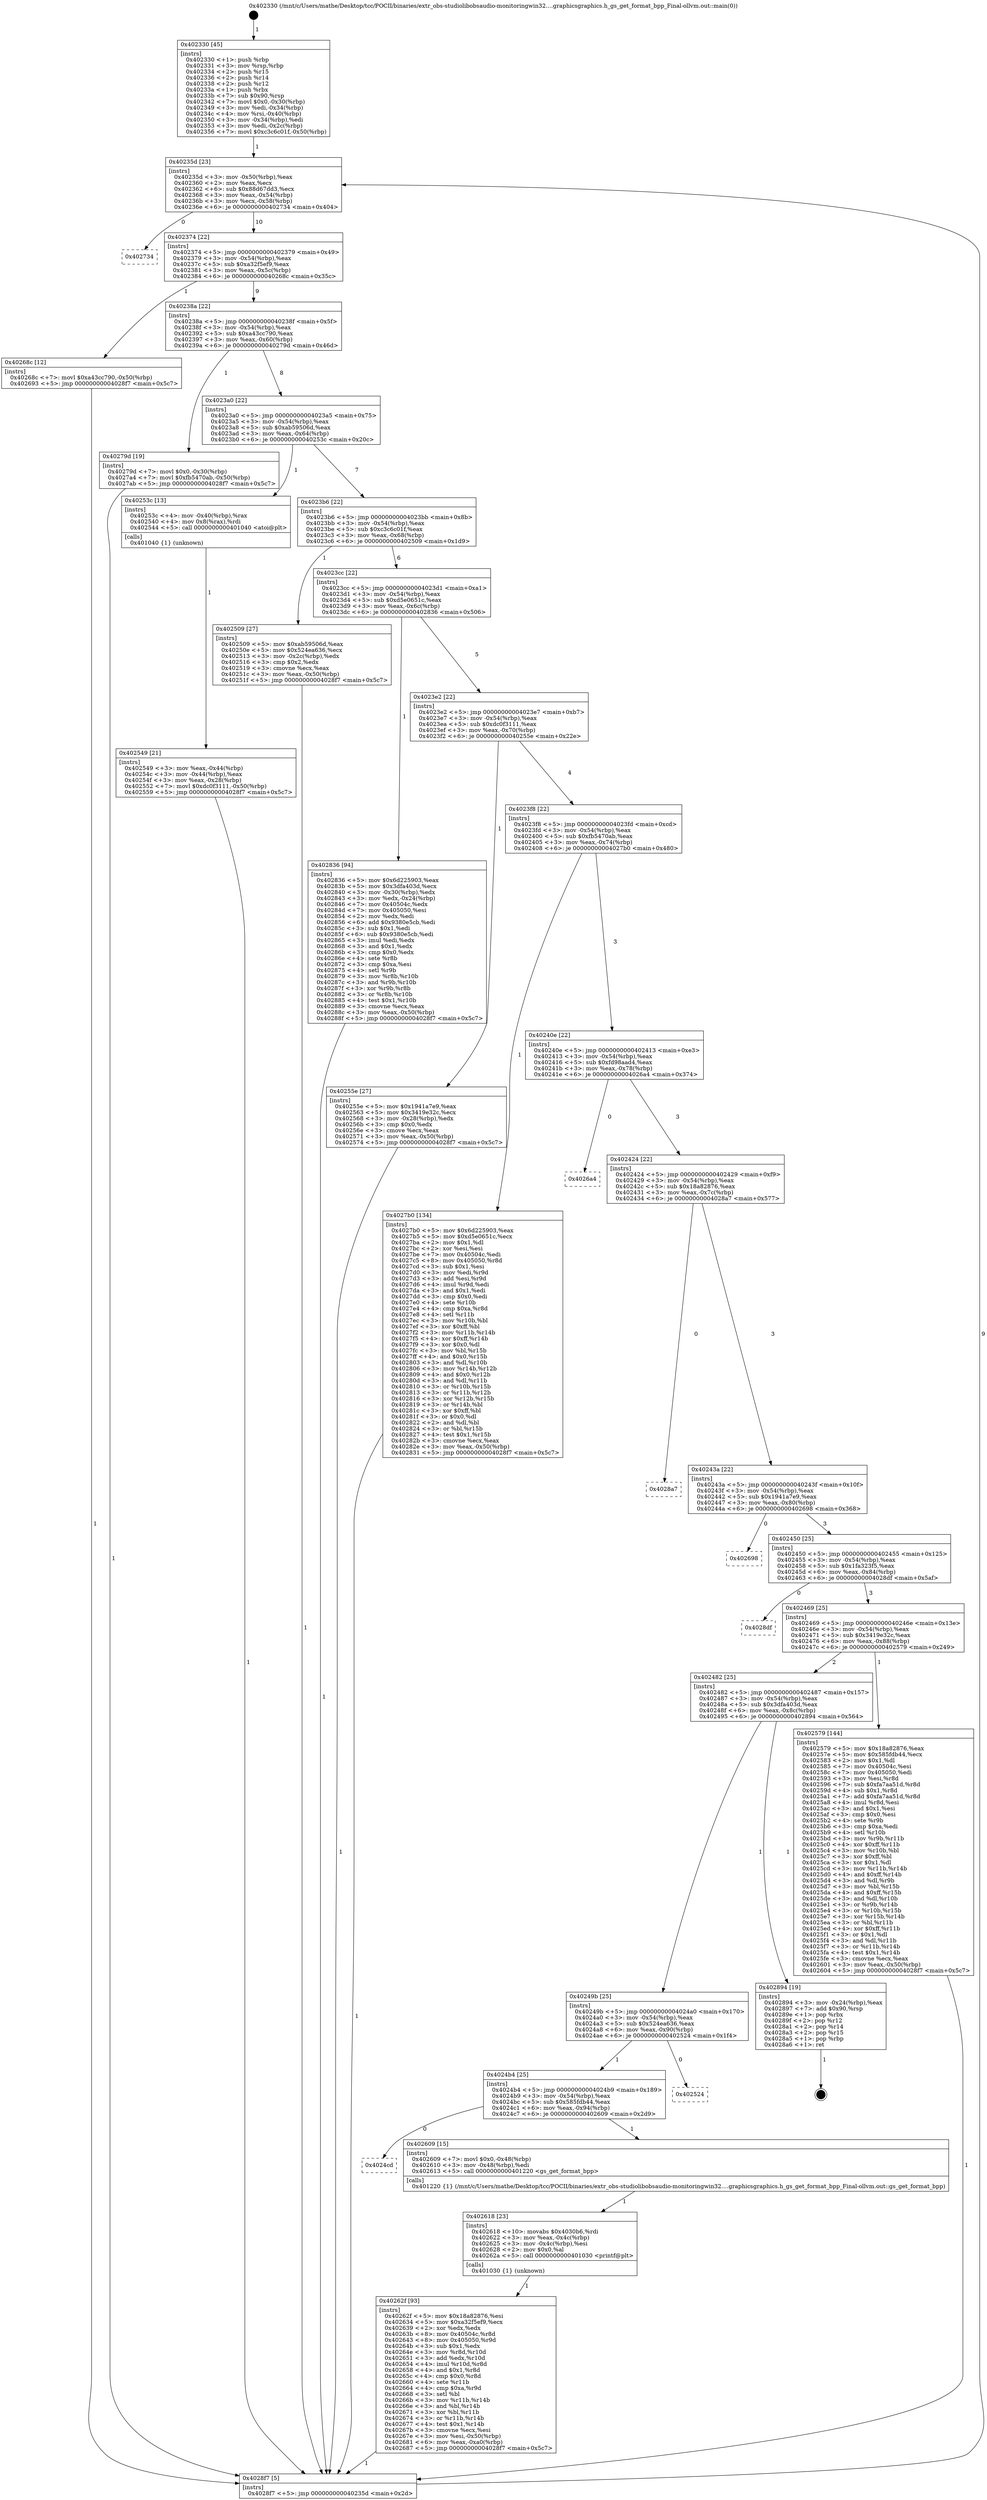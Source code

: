 digraph "0x402330" {
  label = "0x402330 (/mnt/c/Users/mathe/Desktop/tcc/POCII/binaries/extr_obs-studiolibobsaudio-monitoringwin32....graphicsgraphics.h_gs_get_format_bpp_Final-ollvm.out::main(0))"
  labelloc = "t"
  node[shape=record]

  Entry [label="",width=0.3,height=0.3,shape=circle,fillcolor=black,style=filled]
  "0x40235d" [label="{
     0x40235d [23]\l
     | [instrs]\l
     &nbsp;&nbsp;0x40235d \<+3\>: mov -0x50(%rbp),%eax\l
     &nbsp;&nbsp;0x402360 \<+2\>: mov %eax,%ecx\l
     &nbsp;&nbsp;0x402362 \<+6\>: sub $0x88d67dd3,%ecx\l
     &nbsp;&nbsp;0x402368 \<+3\>: mov %eax,-0x54(%rbp)\l
     &nbsp;&nbsp;0x40236b \<+3\>: mov %ecx,-0x58(%rbp)\l
     &nbsp;&nbsp;0x40236e \<+6\>: je 0000000000402734 \<main+0x404\>\l
  }"]
  "0x402734" [label="{
     0x402734\l
  }", style=dashed]
  "0x402374" [label="{
     0x402374 [22]\l
     | [instrs]\l
     &nbsp;&nbsp;0x402374 \<+5\>: jmp 0000000000402379 \<main+0x49\>\l
     &nbsp;&nbsp;0x402379 \<+3\>: mov -0x54(%rbp),%eax\l
     &nbsp;&nbsp;0x40237c \<+5\>: sub $0xa32f5ef9,%eax\l
     &nbsp;&nbsp;0x402381 \<+3\>: mov %eax,-0x5c(%rbp)\l
     &nbsp;&nbsp;0x402384 \<+6\>: je 000000000040268c \<main+0x35c\>\l
  }"]
  Exit [label="",width=0.3,height=0.3,shape=circle,fillcolor=black,style=filled,peripheries=2]
  "0x40268c" [label="{
     0x40268c [12]\l
     | [instrs]\l
     &nbsp;&nbsp;0x40268c \<+7\>: movl $0xa43cc790,-0x50(%rbp)\l
     &nbsp;&nbsp;0x402693 \<+5\>: jmp 00000000004028f7 \<main+0x5c7\>\l
  }"]
  "0x40238a" [label="{
     0x40238a [22]\l
     | [instrs]\l
     &nbsp;&nbsp;0x40238a \<+5\>: jmp 000000000040238f \<main+0x5f\>\l
     &nbsp;&nbsp;0x40238f \<+3\>: mov -0x54(%rbp),%eax\l
     &nbsp;&nbsp;0x402392 \<+5\>: sub $0xa43cc790,%eax\l
     &nbsp;&nbsp;0x402397 \<+3\>: mov %eax,-0x60(%rbp)\l
     &nbsp;&nbsp;0x40239a \<+6\>: je 000000000040279d \<main+0x46d\>\l
  }"]
  "0x40262f" [label="{
     0x40262f [93]\l
     | [instrs]\l
     &nbsp;&nbsp;0x40262f \<+5\>: mov $0x18a82876,%esi\l
     &nbsp;&nbsp;0x402634 \<+5\>: mov $0xa32f5ef9,%ecx\l
     &nbsp;&nbsp;0x402639 \<+2\>: xor %edx,%edx\l
     &nbsp;&nbsp;0x40263b \<+8\>: mov 0x40504c,%r8d\l
     &nbsp;&nbsp;0x402643 \<+8\>: mov 0x405050,%r9d\l
     &nbsp;&nbsp;0x40264b \<+3\>: sub $0x1,%edx\l
     &nbsp;&nbsp;0x40264e \<+3\>: mov %r8d,%r10d\l
     &nbsp;&nbsp;0x402651 \<+3\>: add %edx,%r10d\l
     &nbsp;&nbsp;0x402654 \<+4\>: imul %r10d,%r8d\l
     &nbsp;&nbsp;0x402658 \<+4\>: and $0x1,%r8d\l
     &nbsp;&nbsp;0x40265c \<+4\>: cmp $0x0,%r8d\l
     &nbsp;&nbsp;0x402660 \<+4\>: sete %r11b\l
     &nbsp;&nbsp;0x402664 \<+4\>: cmp $0xa,%r9d\l
     &nbsp;&nbsp;0x402668 \<+3\>: setl %bl\l
     &nbsp;&nbsp;0x40266b \<+3\>: mov %r11b,%r14b\l
     &nbsp;&nbsp;0x40266e \<+3\>: and %bl,%r14b\l
     &nbsp;&nbsp;0x402671 \<+3\>: xor %bl,%r11b\l
     &nbsp;&nbsp;0x402674 \<+3\>: or %r11b,%r14b\l
     &nbsp;&nbsp;0x402677 \<+4\>: test $0x1,%r14b\l
     &nbsp;&nbsp;0x40267b \<+3\>: cmovne %ecx,%esi\l
     &nbsp;&nbsp;0x40267e \<+3\>: mov %esi,-0x50(%rbp)\l
     &nbsp;&nbsp;0x402681 \<+6\>: mov %eax,-0xa0(%rbp)\l
     &nbsp;&nbsp;0x402687 \<+5\>: jmp 00000000004028f7 \<main+0x5c7\>\l
  }"]
  "0x40279d" [label="{
     0x40279d [19]\l
     | [instrs]\l
     &nbsp;&nbsp;0x40279d \<+7\>: movl $0x0,-0x30(%rbp)\l
     &nbsp;&nbsp;0x4027a4 \<+7\>: movl $0xfb5470ab,-0x50(%rbp)\l
     &nbsp;&nbsp;0x4027ab \<+5\>: jmp 00000000004028f7 \<main+0x5c7\>\l
  }"]
  "0x4023a0" [label="{
     0x4023a0 [22]\l
     | [instrs]\l
     &nbsp;&nbsp;0x4023a0 \<+5\>: jmp 00000000004023a5 \<main+0x75\>\l
     &nbsp;&nbsp;0x4023a5 \<+3\>: mov -0x54(%rbp),%eax\l
     &nbsp;&nbsp;0x4023a8 \<+5\>: sub $0xab59506d,%eax\l
     &nbsp;&nbsp;0x4023ad \<+3\>: mov %eax,-0x64(%rbp)\l
     &nbsp;&nbsp;0x4023b0 \<+6\>: je 000000000040253c \<main+0x20c\>\l
  }"]
  "0x402618" [label="{
     0x402618 [23]\l
     | [instrs]\l
     &nbsp;&nbsp;0x402618 \<+10\>: movabs $0x4030b6,%rdi\l
     &nbsp;&nbsp;0x402622 \<+3\>: mov %eax,-0x4c(%rbp)\l
     &nbsp;&nbsp;0x402625 \<+3\>: mov -0x4c(%rbp),%esi\l
     &nbsp;&nbsp;0x402628 \<+2\>: mov $0x0,%al\l
     &nbsp;&nbsp;0x40262a \<+5\>: call 0000000000401030 \<printf@plt\>\l
     | [calls]\l
     &nbsp;&nbsp;0x401030 \{1\} (unknown)\l
  }"]
  "0x40253c" [label="{
     0x40253c [13]\l
     | [instrs]\l
     &nbsp;&nbsp;0x40253c \<+4\>: mov -0x40(%rbp),%rax\l
     &nbsp;&nbsp;0x402540 \<+4\>: mov 0x8(%rax),%rdi\l
     &nbsp;&nbsp;0x402544 \<+5\>: call 0000000000401040 \<atoi@plt\>\l
     | [calls]\l
     &nbsp;&nbsp;0x401040 \{1\} (unknown)\l
  }"]
  "0x4023b6" [label="{
     0x4023b6 [22]\l
     | [instrs]\l
     &nbsp;&nbsp;0x4023b6 \<+5\>: jmp 00000000004023bb \<main+0x8b\>\l
     &nbsp;&nbsp;0x4023bb \<+3\>: mov -0x54(%rbp),%eax\l
     &nbsp;&nbsp;0x4023be \<+5\>: sub $0xc3c6c01f,%eax\l
     &nbsp;&nbsp;0x4023c3 \<+3\>: mov %eax,-0x68(%rbp)\l
     &nbsp;&nbsp;0x4023c6 \<+6\>: je 0000000000402509 \<main+0x1d9\>\l
  }"]
  "0x4024cd" [label="{
     0x4024cd\l
  }", style=dashed]
  "0x402509" [label="{
     0x402509 [27]\l
     | [instrs]\l
     &nbsp;&nbsp;0x402509 \<+5\>: mov $0xab59506d,%eax\l
     &nbsp;&nbsp;0x40250e \<+5\>: mov $0x524ea636,%ecx\l
     &nbsp;&nbsp;0x402513 \<+3\>: mov -0x2c(%rbp),%edx\l
     &nbsp;&nbsp;0x402516 \<+3\>: cmp $0x2,%edx\l
     &nbsp;&nbsp;0x402519 \<+3\>: cmovne %ecx,%eax\l
     &nbsp;&nbsp;0x40251c \<+3\>: mov %eax,-0x50(%rbp)\l
     &nbsp;&nbsp;0x40251f \<+5\>: jmp 00000000004028f7 \<main+0x5c7\>\l
  }"]
  "0x4023cc" [label="{
     0x4023cc [22]\l
     | [instrs]\l
     &nbsp;&nbsp;0x4023cc \<+5\>: jmp 00000000004023d1 \<main+0xa1\>\l
     &nbsp;&nbsp;0x4023d1 \<+3\>: mov -0x54(%rbp),%eax\l
     &nbsp;&nbsp;0x4023d4 \<+5\>: sub $0xd5e0651c,%eax\l
     &nbsp;&nbsp;0x4023d9 \<+3\>: mov %eax,-0x6c(%rbp)\l
     &nbsp;&nbsp;0x4023dc \<+6\>: je 0000000000402836 \<main+0x506\>\l
  }"]
  "0x4028f7" [label="{
     0x4028f7 [5]\l
     | [instrs]\l
     &nbsp;&nbsp;0x4028f7 \<+5\>: jmp 000000000040235d \<main+0x2d\>\l
  }"]
  "0x402330" [label="{
     0x402330 [45]\l
     | [instrs]\l
     &nbsp;&nbsp;0x402330 \<+1\>: push %rbp\l
     &nbsp;&nbsp;0x402331 \<+3\>: mov %rsp,%rbp\l
     &nbsp;&nbsp;0x402334 \<+2\>: push %r15\l
     &nbsp;&nbsp;0x402336 \<+2\>: push %r14\l
     &nbsp;&nbsp;0x402338 \<+2\>: push %r12\l
     &nbsp;&nbsp;0x40233a \<+1\>: push %rbx\l
     &nbsp;&nbsp;0x40233b \<+7\>: sub $0x90,%rsp\l
     &nbsp;&nbsp;0x402342 \<+7\>: movl $0x0,-0x30(%rbp)\l
     &nbsp;&nbsp;0x402349 \<+3\>: mov %edi,-0x34(%rbp)\l
     &nbsp;&nbsp;0x40234c \<+4\>: mov %rsi,-0x40(%rbp)\l
     &nbsp;&nbsp;0x402350 \<+3\>: mov -0x34(%rbp),%edi\l
     &nbsp;&nbsp;0x402353 \<+3\>: mov %edi,-0x2c(%rbp)\l
     &nbsp;&nbsp;0x402356 \<+7\>: movl $0xc3c6c01f,-0x50(%rbp)\l
  }"]
  "0x402549" [label="{
     0x402549 [21]\l
     | [instrs]\l
     &nbsp;&nbsp;0x402549 \<+3\>: mov %eax,-0x44(%rbp)\l
     &nbsp;&nbsp;0x40254c \<+3\>: mov -0x44(%rbp),%eax\l
     &nbsp;&nbsp;0x40254f \<+3\>: mov %eax,-0x28(%rbp)\l
     &nbsp;&nbsp;0x402552 \<+7\>: movl $0xdc0f3111,-0x50(%rbp)\l
     &nbsp;&nbsp;0x402559 \<+5\>: jmp 00000000004028f7 \<main+0x5c7\>\l
  }"]
  "0x402609" [label="{
     0x402609 [15]\l
     | [instrs]\l
     &nbsp;&nbsp;0x402609 \<+7\>: movl $0x0,-0x48(%rbp)\l
     &nbsp;&nbsp;0x402610 \<+3\>: mov -0x48(%rbp),%edi\l
     &nbsp;&nbsp;0x402613 \<+5\>: call 0000000000401220 \<gs_get_format_bpp\>\l
     | [calls]\l
     &nbsp;&nbsp;0x401220 \{1\} (/mnt/c/Users/mathe/Desktop/tcc/POCII/binaries/extr_obs-studiolibobsaudio-monitoringwin32....graphicsgraphics.h_gs_get_format_bpp_Final-ollvm.out::gs_get_format_bpp)\l
  }"]
  "0x402836" [label="{
     0x402836 [94]\l
     | [instrs]\l
     &nbsp;&nbsp;0x402836 \<+5\>: mov $0x6d225903,%eax\l
     &nbsp;&nbsp;0x40283b \<+5\>: mov $0x3dfa403d,%ecx\l
     &nbsp;&nbsp;0x402840 \<+3\>: mov -0x30(%rbp),%edx\l
     &nbsp;&nbsp;0x402843 \<+3\>: mov %edx,-0x24(%rbp)\l
     &nbsp;&nbsp;0x402846 \<+7\>: mov 0x40504c,%edx\l
     &nbsp;&nbsp;0x40284d \<+7\>: mov 0x405050,%esi\l
     &nbsp;&nbsp;0x402854 \<+2\>: mov %edx,%edi\l
     &nbsp;&nbsp;0x402856 \<+6\>: add $0x9380e5cb,%edi\l
     &nbsp;&nbsp;0x40285c \<+3\>: sub $0x1,%edi\l
     &nbsp;&nbsp;0x40285f \<+6\>: sub $0x9380e5cb,%edi\l
     &nbsp;&nbsp;0x402865 \<+3\>: imul %edi,%edx\l
     &nbsp;&nbsp;0x402868 \<+3\>: and $0x1,%edx\l
     &nbsp;&nbsp;0x40286b \<+3\>: cmp $0x0,%edx\l
     &nbsp;&nbsp;0x40286e \<+4\>: sete %r8b\l
     &nbsp;&nbsp;0x402872 \<+3\>: cmp $0xa,%esi\l
     &nbsp;&nbsp;0x402875 \<+4\>: setl %r9b\l
     &nbsp;&nbsp;0x402879 \<+3\>: mov %r8b,%r10b\l
     &nbsp;&nbsp;0x40287c \<+3\>: and %r9b,%r10b\l
     &nbsp;&nbsp;0x40287f \<+3\>: xor %r9b,%r8b\l
     &nbsp;&nbsp;0x402882 \<+3\>: or %r8b,%r10b\l
     &nbsp;&nbsp;0x402885 \<+4\>: test $0x1,%r10b\l
     &nbsp;&nbsp;0x402889 \<+3\>: cmovne %ecx,%eax\l
     &nbsp;&nbsp;0x40288c \<+3\>: mov %eax,-0x50(%rbp)\l
     &nbsp;&nbsp;0x40288f \<+5\>: jmp 00000000004028f7 \<main+0x5c7\>\l
  }"]
  "0x4023e2" [label="{
     0x4023e2 [22]\l
     | [instrs]\l
     &nbsp;&nbsp;0x4023e2 \<+5\>: jmp 00000000004023e7 \<main+0xb7\>\l
     &nbsp;&nbsp;0x4023e7 \<+3\>: mov -0x54(%rbp),%eax\l
     &nbsp;&nbsp;0x4023ea \<+5\>: sub $0xdc0f3111,%eax\l
     &nbsp;&nbsp;0x4023ef \<+3\>: mov %eax,-0x70(%rbp)\l
     &nbsp;&nbsp;0x4023f2 \<+6\>: je 000000000040255e \<main+0x22e\>\l
  }"]
  "0x4024b4" [label="{
     0x4024b4 [25]\l
     | [instrs]\l
     &nbsp;&nbsp;0x4024b4 \<+5\>: jmp 00000000004024b9 \<main+0x189\>\l
     &nbsp;&nbsp;0x4024b9 \<+3\>: mov -0x54(%rbp),%eax\l
     &nbsp;&nbsp;0x4024bc \<+5\>: sub $0x585fdb44,%eax\l
     &nbsp;&nbsp;0x4024c1 \<+6\>: mov %eax,-0x94(%rbp)\l
     &nbsp;&nbsp;0x4024c7 \<+6\>: je 0000000000402609 \<main+0x2d9\>\l
  }"]
  "0x40255e" [label="{
     0x40255e [27]\l
     | [instrs]\l
     &nbsp;&nbsp;0x40255e \<+5\>: mov $0x1941a7e9,%eax\l
     &nbsp;&nbsp;0x402563 \<+5\>: mov $0x3419e32c,%ecx\l
     &nbsp;&nbsp;0x402568 \<+3\>: mov -0x28(%rbp),%edx\l
     &nbsp;&nbsp;0x40256b \<+3\>: cmp $0x0,%edx\l
     &nbsp;&nbsp;0x40256e \<+3\>: cmove %ecx,%eax\l
     &nbsp;&nbsp;0x402571 \<+3\>: mov %eax,-0x50(%rbp)\l
     &nbsp;&nbsp;0x402574 \<+5\>: jmp 00000000004028f7 \<main+0x5c7\>\l
  }"]
  "0x4023f8" [label="{
     0x4023f8 [22]\l
     | [instrs]\l
     &nbsp;&nbsp;0x4023f8 \<+5\>: jmp 00000000004023fd \<main+0xcd\>\l
     &nbsp;&nbsp;0x4023fd \<+3\>: mov -0x54(%rbp),%eax\l
     &nbsp;&nbsp;0x402400 \<+5\>: sub $0xfb5470ab,%eax\l
     &nbsp;&nbsp;0x402405 \<+3\>: mov %eax,-0x74(%rbp)\l
     &nbsp;&nbsp;0x402408 \<+6\>: je 00000000004027b0 \<main+0x480\>\l
  }"]
  "0x402524" [label="{
     0x402524\l
  }", style=dashed]
  "0x4027b0" [label="{
     0x4027b0 [134]\l
     | [instrs]\l
     &nbsp;&nbsp;0x4027b0 \<+5\>: mov $0x6d225903,%eax\l
     &nbsp;&nbsp;0x4027b5 \<+5\>: mov $0xd5e0651c,%ecx\l
     &nbsp;&nbsp;0x4027ba \<+2\>: mov $0x1,%dl\l
     &nbsp;&nbsp;0x4027bc \<+2\>: xor %esi,%esi\l
     &nbsp;&nbsp;0x4027be \<+7\>: mov 0x40504c,%edi\l
     &nbsp;&nbsp;0x4027c5 \<+8\>: mov 0x405050,%r8d\l
     &nbsp;&nbsp;0x4027cd \<+3\>: sub $0x1,%esi\l
     &nbsp;&nbsp;0x4027d0 \<+3\>: mov %edi,%r9d\l
     &nbsp;&nbsp;0x4027d3 \<+3\>: add %esi,%r9d\l
     &nbsp;&nbsp;0x4027d6 \<+4\>: imul %r9d,%edi\l
     &nbsp;&nbsp;0x4027da \<+3\>: and $0x1,%edi\l
     &nbsp;&nbsp;0x4027dd \<+3\>: cmp $0x0,%edi\l
     &nbsp;&nbsp;0x4027e0 \<+4\>: sete %r10b\l
     &nbsp;&nbsp;0x4027e4 \<+4\>: cmp $0xa,%r8d\l
     &nbsp;&nbsp;0x4027e8 \<+4\>: setl %r11b\l
     &nbsp;&nbsp;0x4027ec \<+3\>: mov %r10b,%bl\l
     &nbsp;&nbsp;0x4027ef \<+3\>: xor $0xff,%bl\l
     &nbsp;&nbsp;0x4027f2 \<+3\>: mov %r11b,%r14b\l
     &nbsp;&nbsp;0x4027f5 \<+4\>: xor $0xff,%r14b\l
     &nbsp;&nbsp;0x4027f9 \<+3\>: xor $0x0,%dl\l
     &nbsp;&nbsp;0x4027fc \<+3\>: mov %bl,%r15b\l
     &nbsp;&nbsp;0x4027ff \<+4\>: and $0x0,%r15b\l
     &nbsp;&nbsp;0x402803 \<+3\>: and %dl,%r10b\l
     &nbsp;&nbsp;0x402806 \<+3\>: mov %r14b,%r12b\l
     &nbsp;&nbsp;0x402809 \<+4\>: and $0x0,%r12b\l
     &nbsp;&nbsp;0x40280d \<+3\>: and %dl,%r11b\l
     &nbsp;&nbsp;0x402810 \<+3\>: or %r10b,%r15b\l
     &nbsp;&nbsp;0x402813 \<+3\>: or %r11b,%r12b\l
     &nbsp;&nbsp;0x402816 \<+3\>: xor %r12b,%r15b\l
     &nbsp;&nbsp;0x402819 \<+3\>: or %r14b,%bl\l
     &nbsp;&nbsp;0x40281c \<+3\>: xor $0xff,%bl\l
     &nbsp;&nbsp;0x40281f \<+3\>: or $0x0,%dl\l
     &nbsp;&nbsp;0x402822 \<+2\>: and %dl,%bl\l
     &nbsp;&nbsp;0x402824 \<+3\>: or %bl,%r15b\l
     &nbsp;&nbsp;0x402827 \<+4\>: test $0x1,%r15b\l
     &nbsp;&nbsp;0x40282b \<+3\>: cmovne %ecx,%eax\l
     &nbsp;&nbsp;0x40282e \<+3\>: mov %eax,-0x50(%rbp)\l
     &nbsp;&nbsp;0x402831 \<+5\>: jmp 00000000004028f7 \<main+0x5c7\>\l
  }"]
  "0x40240e" [label="{
     0x40240e [22]\l
     | [instrs]\l
     &nbsp;&nbsp;0x40240e \<+5\>: jmp 0000000000402413 \<main+0xe3\>\l
     &nbsp;&nbsp;0x402413 \<+3\>: mov -0x54(%rbp),%eax\l
     &nbsp;&nbsp;0x402416 \<+5\>: sub $0xfd98aad4,%eax\l
     &nbsp;&nbsp;0x40241b \<+3\>: mov %eax,-0x78(%rbp)\l
     &nbsp;&nbsp;0x40241e \<+6\>: je 00000000004026a4 \<main+0x374\>\l
  }"]
  "0x40249b" [label="{
     0x40249b [25]\l
     | [instrs]\l
     &nbsp;&nbsp;0x40249b \<+5\>: jmp 00000000004024a0 \<main+0x170\>\l
     &nbsp;&nbsp;0x4024a0 \<+3\>: mov -0x54(%rbp),%eax\l
     &nbsp;&nbsp;0x4024a3 \<+5\>: sub $0x524ea636,%eax\l
     &nbsp;&nbsp;0x4024a8 \<+6\>: mov %eax,-0x90(%rbp)\l
     &nbsp;&nbsp;0x4024ae \<+6\>: je 0000000000402524 \<main+0x1f4\>\l
  }"]
  "0x4026a4" [label="{
     0x4026a4\l
  }", style=dashed]
  "0x402424" [label="{
     0x402424 [22]\l
     | [instrs]\l
     &nbsp;&nbsp;0x402424 \<+5\>: jmp 0000000000402429 \<main+0xf9\>\l
     &nbsp;&nbsp;0x402429 \<+3\>: mov -0x54(%rbp),%eax\l
     &nbsp;&nbsp;0x40242c \<+5\>: sub $0x18a82876,%eax\l
     &nbsp;&nbsp;0x402431 \<+3\>: mov %eax,-0x7c(%rbp)\l
     &nbsp;&nbsp;0x402434 \<+6\>: je 00000000004028a7 \<main+0x577\>\l
  }"]
  "0x402894" [label="{
     0x402894 [19]\l
     | [instrs]\l
     &nbsp;&nbsp;0x402894 \<+3\>: mov -0x24(%rbp),%eax\l
     &nbsp;&nbsp;0x402897 \<+7\>: add $0x90,%rsp\l
     &nbsp;&nbsp;0x40289e \<+1\>: pop %rbx\l
     &nbsp;&nbsp;0x40289f \<+2\>: pop %r12\l
     &nbsp;&nbsp;0x4028a1 \<+2\>: pop %r14\l
     &nbsp;&nbsp;0x4028a3 \<+2\>: pop %r15\l
     &nbsp;&nbsp;0x4028a5 \<+1\>: pop %rbp\l
     &nbsp;&nbsp;0x4028a6 \<+1\>: ret\l
  }"]
  "0x4028a7" [label="{
     0x4028a7\l
  }", style=dashed]
  "0x40243a" [label="{
     0x40243a [22]\l
     | [instrs]\l
     &nbsp;&nbsp;0x40243a \<+5\>: jmp 000000000040243f \<main+0x10f\>\l
     &nbsp;&nbsp;0x40243f \<+3\>: mov -0x54(%rbp),%eax\l
     &nbsp;&nbsp;0x402442 \<+5\>: sub $0x1941a7e9,%eax\l
     &nbsp;&nbsp;0x402447 \<+3\>: mov %eax,-0x80(%rbp)\l
     &nbsp;&nbsp;0x40244a \<+6\>: je 0000000000402698 \<main+0x368\>\l
  }"]
  "0x402482" [label="{
     0x402482 [25]\l
     | [instrs]\l
     &nbsp;&nbsp;0x402482 \<+5\>: jmp 0000000000402487 \<main+0x157\>\l
     &nbsp;&nbsp;0x402487 \<+3\>: mov -0x54(%rbp),%eax\l
     &nbsp;&nbsp;0x40248a \<+5\>: sub $0x3dfa403d,%eax\l
     &nbsp;&nbsp;0x40248f \<+6\>: mov %eax,-0x8c(%rbp)\l
     &nbsp;&nbsp;0x402495 \<+6\>: je 0000000000402894 \<main+0x564\>\l
  }"]
  "0x402698" [label="{
     0x402698\l
  }", style=dashed]
  "0x402450" [label="{
     0x402450 [25]\l
     | [instrs]\l
     &nbsp;&nbsp;0x402450 \<+5\>: jmp 0000000000402455 \<main+0x125\>\l
     &nbsp;&nbsp;0x402455 \<+3\>: mov -0x54(%rbp),%eax\l
     &nbsp;&nbsp;0x402458 \<+5\>: sub $0x1fa323f5,%eax\l
     &nbsp;&nbsp;0x40245d \<+6\>: mov %eax,-0x84(%rbp)\l
     &nbsp;&nbsp;0x402463 \<+6\>: je 00000000004028df \<main+0x5af\>\l
  }"]
  "0x402579" [label="{
     0x402579 [144]\l
     | [instrs]\l
     &nbsp;&nbsp;0x402579 \<+5\>: mov $0x18a82876,%eax\l
     &nbsp;&nbsp;0x40257e \<+5\>: mov $0x585fdb44,%ecx\l
     &nbsp;&nbsp;0x402583 \<+2\>: mov $0x1,%dl\l
     &nbsp;&nbsp;0x402585 \<+7\>: mov 0x40504c,%esi\l
     &nbsp;&nbsp;0x40258c \<+7\>: mov 0x405050,%edi\l
     &nbsp;&nbsp;0x402593 \<+3\>: mov %esi,%r8d\l
     &nbsp;&nbsp;0x402596 \<+7\>: sub $0xfa7aa51d,%r8d\l
     &nbsp;&nbsp;0x40259d \<+4\>: sub $0x1,%r8d\l
     &nbsp;&nbsp;0x4025a1 \<+7\>: add $0xfa7aa51d,%r8d\l
     &nbsp;&nbsp;0x4025a8 \<+4\>: imul %r8d,%esi\l
     &nbsp;&nbsp;0x4025ac \<+3\>: and $0x1,%esi\l
     &nbsp;&nbsp;0x4025af \<+3\>: cmp $0x0,%esi\l
     &nbsp;&nbsp;0x4025b2 \<+4\>: sete %r9b\l
     &nbsp;&nbsp;0x4025b6 \<+3\>: cmp $0xa,%edi\l
     &nbsp;&nbsp;0x4025b9 \<+4\>: setl %r10b\l
     &nbsp;&nbsp;0x4025bd \<+3\>: mov %r9b,%r11b\l
     &nbsp;&nbsp;0x4025c0 \<+4\>: xor $0xff,%r11b\l
     &nbsp;&nbsp;0x4025c4 \<+3\>: mov %r10b,%bl\l
     &nbsp;&nbsp;0x4025c7 \<+3\>: xor $0xff,%bl\l
     &nbsp;&nbsp;0x4025ca \<+3\>: xor $0x1,%dl\l
     &nbsp;&nbsp;0x4025cd \<+3\>: mov %r11b,%r14b\l
     &nbsp;&nbsp;0x4025d0 \<+4\>: and $0xff,%r14b\l
     &nbsp;&nbsp;0x4025d4 \<+3\>: and %dl,%r9b\l
     &nbsp;&nbsp;0x4025d7 \<+3\>: mov %bl,%r15b\l
     &nbsp;&nbsp;0x4025da \<+4\>: and $0xff,%r15b\l
     &nbsp;&nbsp;0x4025de \<+3\>: and %dl,%r10b\l
     &nbsp;&nbsp;0x4025e1 \<+3\>: or %r9b,%r14b\l
     &nbsp;&nbsp;0x4025e4 \<+3\>: or %r10b,%r15b\l
     &nbsp;&nbsp;0x4025e7 \<+3\>: xor %r15b,%r14b\l
     &nbsp;&nbsp;0x4025ea \<+3\>: or %bl,%r11b\l
     &nbsp;&nbsp;0x4025ed \<+4\>: xor $0xff,%r11b\l
     &nbsp;&nbsp;0x4025f1 \<+3\>: or $0x1,%dl\l
     &nbsp;&nbsp;0x4025f4 \<+3\>: and %dl,%r11b\l
     &nbsp;&nbsp;0x4025f7 \<+3\>: or %r11b,%r14b\l
     &nbsp;&nbsp;0x4025fa \<+4\>: test $0x1,%r14b\l
     &nbsp;&nbsp;0x4025fe \<+3\>: cmovne %ecx,%eax\l
     &nbsp;&nbsp;0x402601 \<+3\>: mov %eax,-0x50(%rbp)\l
     &nbsp;&nbsp;0x402604 \<+5\>: jmp 00000000004028f7 \<main+0x5c7\>\l
  }"]
  "0x4028df" [label="{
     0x4028df\l
  }", style=dashed]
  "0x402469" [label="{
     0x402469 [25]\l
     | [instrs]\l
     &nbsp;&nbsp;0x402469 \<+5\>: jmp 000000000040246e \<main+0x13e\>\l
     &nbsp;&nbsp;0x40246e \<+3\>: mov -0x54(%rbp),%eax\l
     &nbsp;&nbsp;0x402471 \<+5\>: sub $0x3419e32c,%eax\l
     &nbsp;&nbsp;0x402476 \<+6\>: mov %eax,-0x88(%rbp)\l
     &nbsp;&nbsp;0x40247c \<+6\>: je 0000000000402579 \<main+0x249\>\l
  }"]
  Entry -> "0x402330" [label=" 1"]
  "0x40235d" -> "0x402734" [label=" 0"]
  "0x40235d" -> "0x402374" [label=" 10"]
  "0x402894" -> Exit [label=" 1"]
  "0x402374" -> "0x40268c" [label=" 1"]
  "0x402374" -> "0x40238a" [label=" 9"]
  "0x402836" -> "0x4028f7" [label=" 1"]
  "0x40238a" -> "0x40279d" [label=" 1"]
  "0x40238a" -> "0x4023a0" [label=" 8"]
  "0x4027b0" -> "0x4028f7" [label=" 1"]
  "0x4023a0" -> "0x40253c" [label=" 1"]
  "0x4023a0" -> "0x4023b6" [label=" 7"]
  "0x40279d" -> "0x4028f7" [label=" 1"]
  "0x4023b6" -> "0x402509" [label=" 1"]
  "0x4023b6" -> "0x4023cc" [label=" 6"]
  "0x402509" -> "0x4028f7" [label=" 1"]
  "0x402330" -> "0x40235d" [label=" 1"]
  "0x4028f7" -> "0x40235d" [label=" 9"]
  "0x40253c" -> "0x402549" [label=" 1"]
  "0x402549" -> "0x4028f7" [label=" 1"]
  "0x40268c" -> "0x4028f7" [label=" 1"]
  "0x4023cc" -> "0x402836" [label=" 1"]
  "0x4023cc" -> "0x4023e2" [label=" 5"]
  "0x40262f" -> "0x4028f7" [label=" 1"]
  "0x4023e2" -> "0x40255e" [label=" 1"]
  "0x4023e2" -> "0x4023f8" [label=" 4"]
  "0x40255e" -> "0x4028f7" [label=" 1"]
  "0x402609" -> "0x402618" [label=" 1"]
  "0x4023f8" -> "0x4027b0" [label=" 1"]
  "0x4023f8" -> "0x40240e" [label=" 3"]
  "0x4024b4" -> "0x4024cd" [label=" 0"]
  "0x40240e" -> "0x4026a4" [label=" 0"]
  "0x40240e" -> "0x402424" [label=" 3"]
  "0x402618" -> "0x40262f" [label=" 1"]
  "0x402424" -> "0x4028a7" [label=" 0"]
  "0x402424" -> "0x40243a" [label=" 3"]
  "0x40249b" -> "0x4024b4" [label=" 1"]
  "0x40243a" -> "0x402698" [label=" 0"]
  "0x40243a" -> "0x402450" [label=" 3"]
  "0x4024b4" -> "0x402609" [label=" 1"]
  "0x402450" -> "0x4028df" [label=" 0"]
  "0x402450" -> "0x402469" [label=" 3"]
  "0x402482" -> "0x40249b" [label=" 1"]
  "0x402469" -> "0x402579" [label=" 1"]
  "0x402469" -> "0x402482" [label=" 2"]
  "0x402579" -> "0x4028f7" [label=" 1"]
  "0x40249b" -> "0x402524" [label=" 0"]
  "0x402482" -> "0x402894" [label=" 1"]
}
